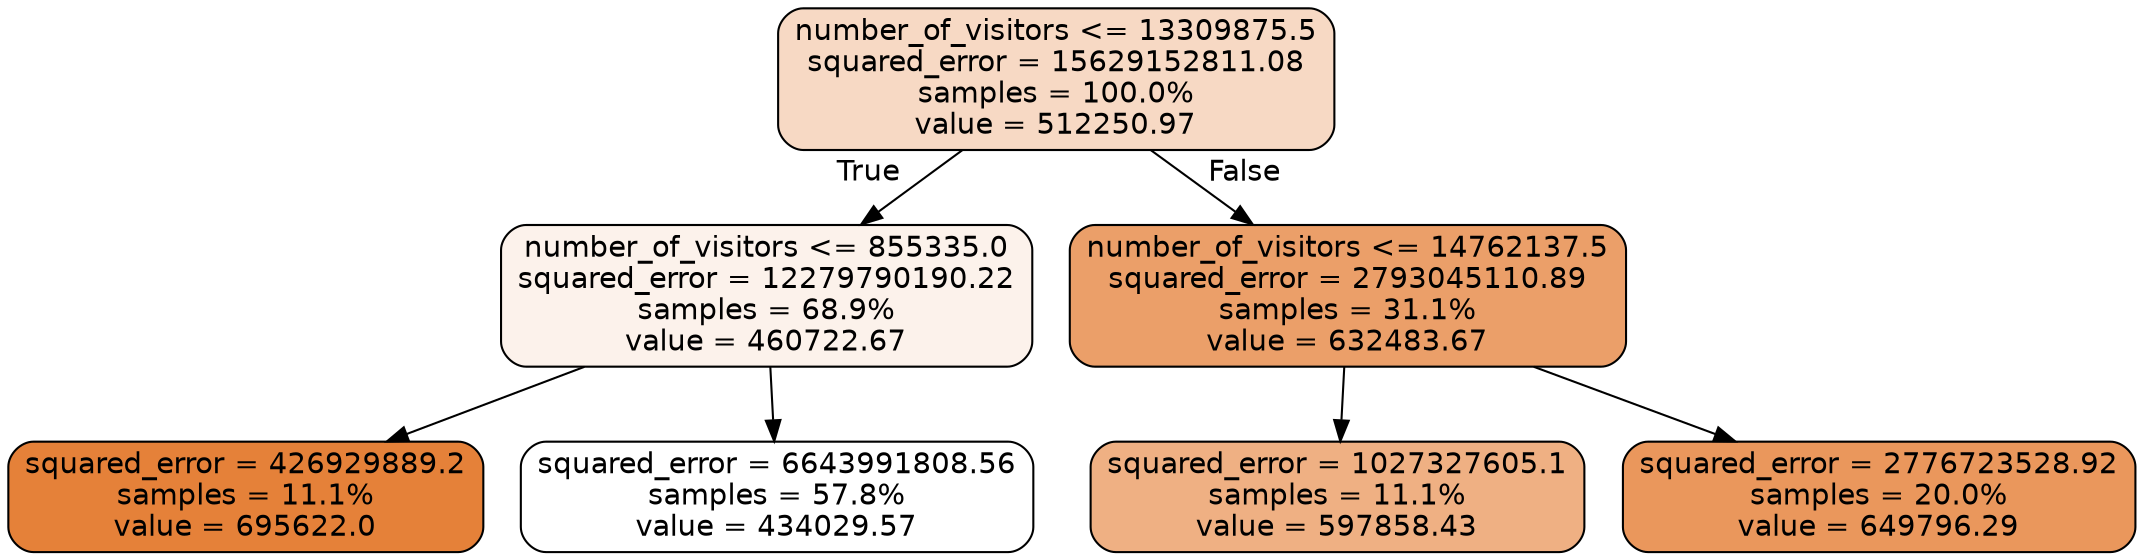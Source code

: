digraph Tree {
node [shape=box, style="filled, rounded", color="black", fontname="helvetica"] ;
edge [fontname="helvetica"] ;
0 [label="number_of_visitors <= 13309875.5\nsquared_error = 15629152811.08\nsamples = 100.0%\nvalue = 512250.97", fillcolor="#f7d9c4"] ;
1 [label="number_of_visitors <= 855335.0\nsquared_error = 12279790190.22\nsamples = 68.9%\nvalue = 460722.67", fillcolor="#fcf2eb"] ;
0 -> 1 [labeldistance=2.5, labelangle=45, headlabel="True"] ;
2 [label="squared_error = 426929889.2\nsamples = 11.1%\nvalue = 695622.0", fillcolor="#e58139"] ;
1 -> 2 ;
3 [label="squared_error = 6643991808.56\nsamples = 57.8%\nvalue = 434029.57", fillcolor="#ffffff"] ;
1 -> 3 ;
4 [label="number_of_visitors <= 14762137.5\nsquared_error = 2793045110.89\nsamples = 31.1%\nvalue = 632483.67", fillcolor="#eb9f69"] ;
0 -> 4 [labeldistance=2.5, labelangle=-45, headlabel="False"] ;
5 [label="squared_error = 1027327605.1\nsamples = 11.1%\nvalue = 597858.43", fillcolor="#efb083"] ;
4 -> 5 ;
6 [label="squared_error = 2776723528.92\nsamples = 20.0%\nvalue = 649796.29", fillcolor="#ea975c"] ;
4 -> 6 ;
}
